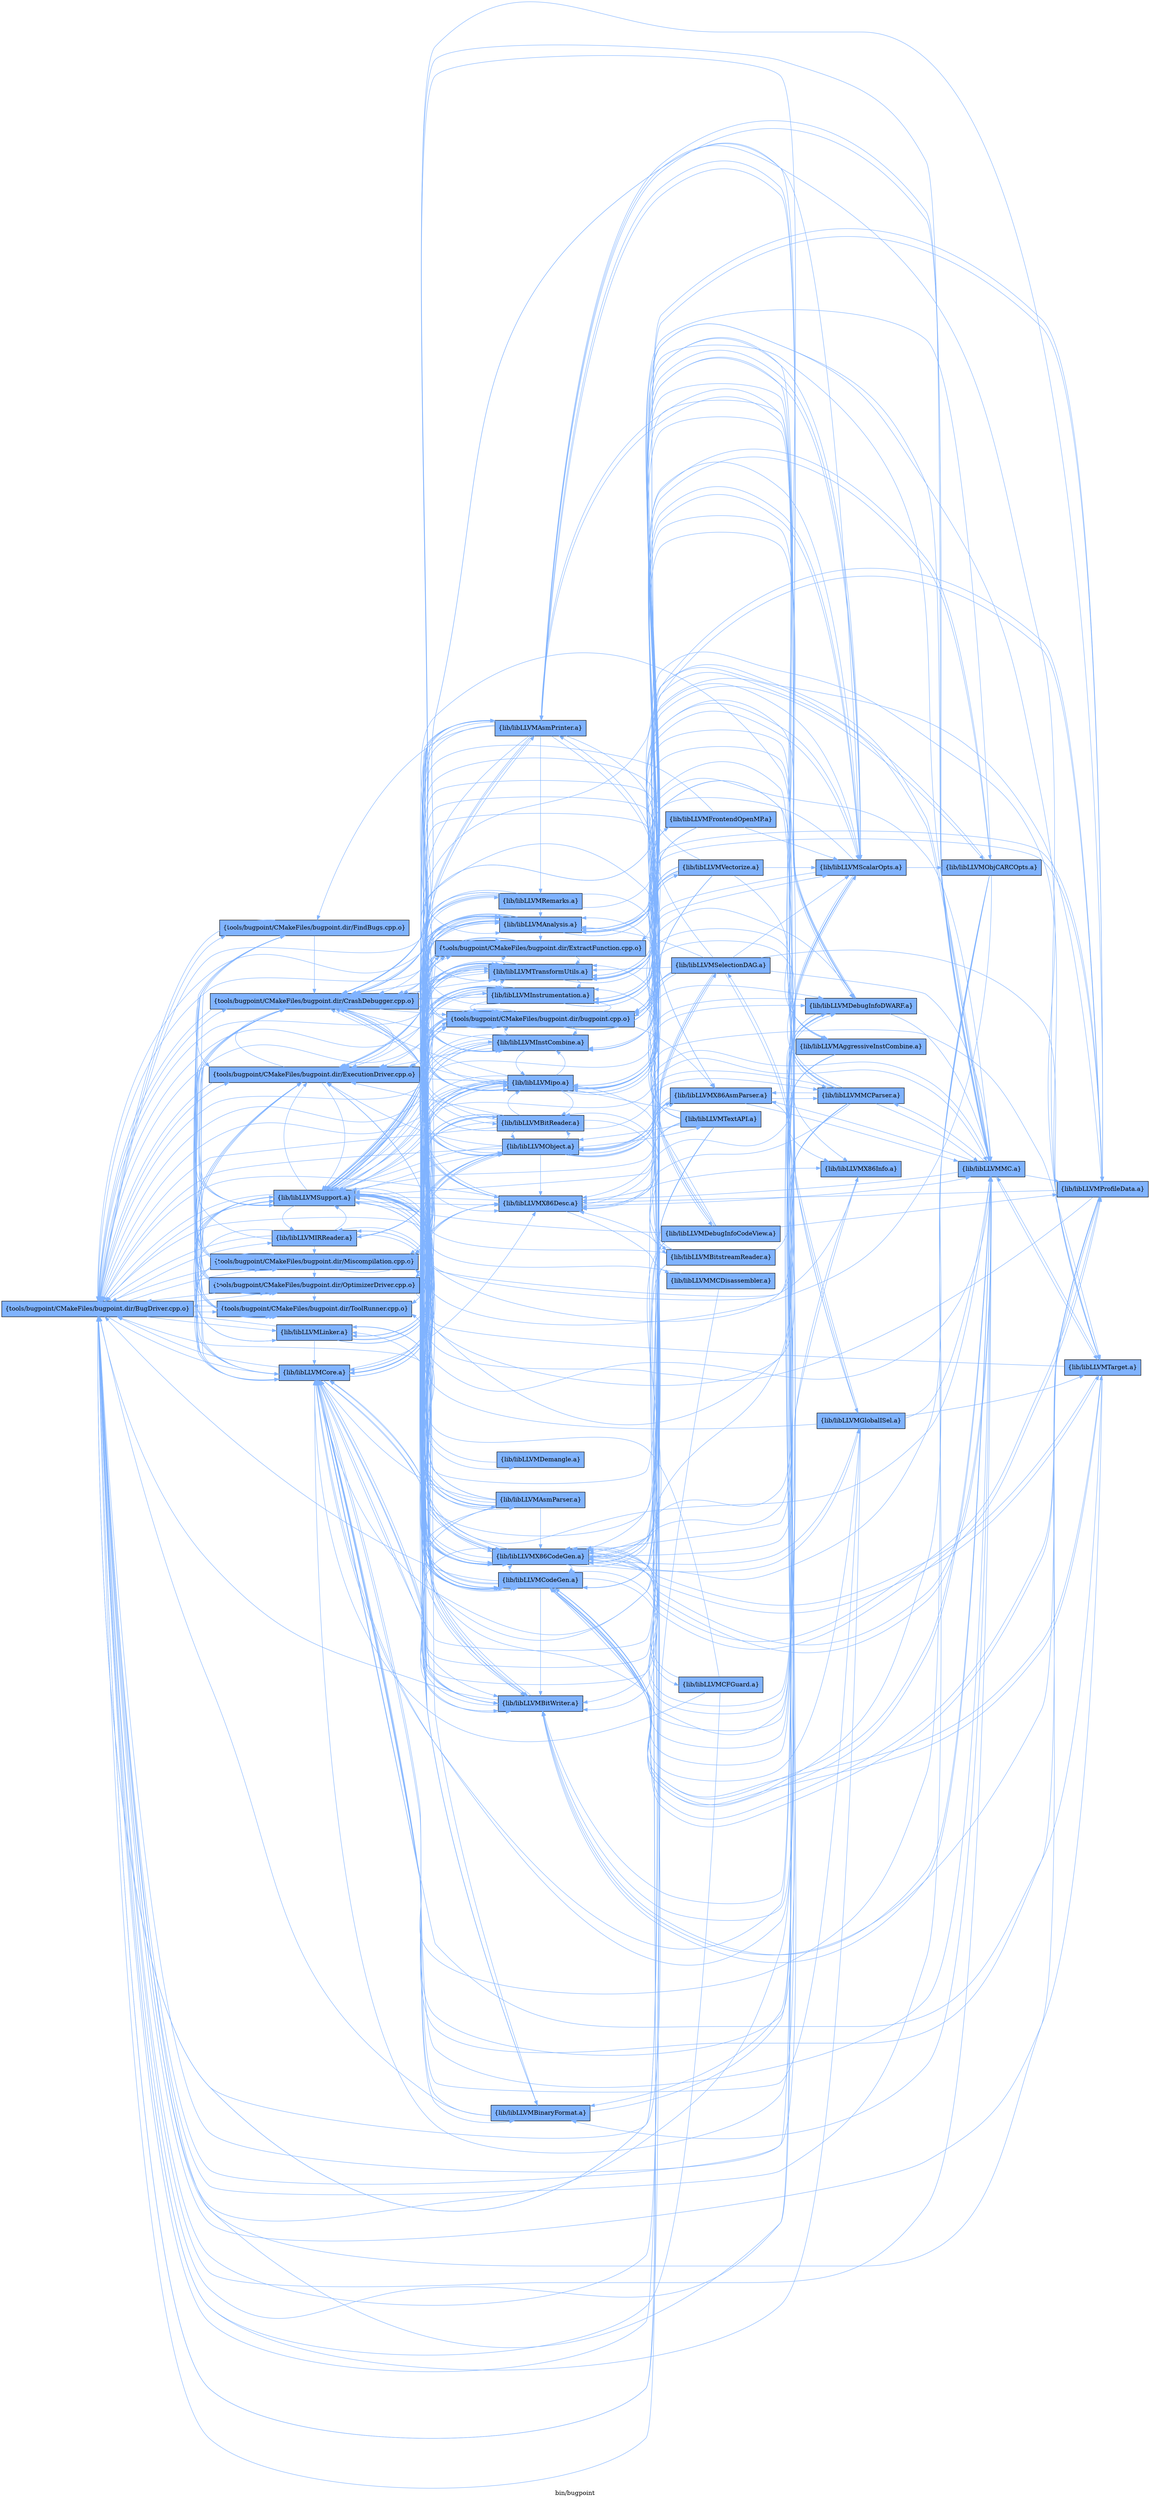 digraph "bin/bugpoint" {
	label="bin/bugpoint";
	rankdir=LR;
	{ rank=same; Node0x55a9dcc4d4e8;  }
	{ rank=same; Node0x55a9dcc4cdb8; Node0x55a9dcc41eb8; Node0x55a9dcc405b8; Node0x55a9dcc40ce8; Node0x55a9dcc3fe88; Node0x55a9dcc3f168; Node0x55a9dcc3a9d8; Node0x55a9dcc3a078; Node0x55a9dcc38b38; Node0x55a9dcc49488;  }
	{ rank=same; Node0x55a9dcc41238; Node0x55a9dcc43df8; Node0x55a9dcc3c0a8; Node0x55a9dcc49c08; Node0x55a9dcc3bb58; Node0x55a9dcc3cf58; Node0x55a9dcc3b338; Node0x55a9dcc52e98; Node0x55a9dcc3caa8; Node0x55a9dcc53398; Node0x55a9dcc3d0e8; Node0x55a9dcc36978; Node0x55a9dcc3a4d8; Node0x55a9dcc35438; Node0x55a9dcc395d8; Node0x55a9dcc390d8; Node0x55a9dcc4b5f8; Node0x55a9dcc51a48;  }

	Node0x55a9dcc4d4e8 [shape=record,shape=box,group=1,style=filled,fillcolor="0.600000 0.5 1",label="{tools/bugpoint/CMakeFiles/bugpoint.dir/BugDriver.cpp.o}"];
	Node0x55a9dcc4d4e8 -> Node0x55a9dcc4cdb8[color="0.600000 0.5 1"];
	Node0x55a9dcc4d4e8 -> Node0x55a9dcc41eb8[color="0.600000 0.5 1"];
	Node0x55a9dcc4d4e8 -> Node0x55a9dcc405b8[color="0.600000 0.5 1"];
	Node0x55a9dcc4d4e8 -> Node0x55a9dcc40ce8[color="0.600000 0.5 1"];
	Node0x55a9dcc4d4e8 -> Node0x55a9dcc3fe88[color="0.600000 0.5 1"];
	Node0x55a9dcc4d4e8 -> Node0x55a9dcc3f168[color="0.600000 0.5 1"];
	Node0x55a9dcc4d4e8 -> Node0x55a9dcc3a9d8[color="0.600000 0.5 1"];
	Node0x55a9dcc4d4e8 -> Node0x55a9dcc3a078[color="0.600000 0.5 1"];
	Node0x55a9dcc4d4e8 -> Node0x55a9dcc38b38[color="0.600000 0.5 1"];
	Node0x55a9dcc4d4e8 -> Node0x55a9dcc49488[color="0.600000 0.5 1"];
	Node0x55a9dcc4cdb8 [shape=record,shape=box,group=1,style=filled,fillcolor="0.600000 0.5 1",label="{tools/bugpoint/CMakeFiles/bugpoint.dir/CrashDebugger.cpp.o}"];
	Node0x55a9dcc4cdb8 -> Node0x55a9dcc4d4e8[color="0.600000 0.5 1"];
	Node0x55a9dcc4cdb8 -> Node0x55a9dcc41eb8[color="0.600000 0.5 1"];
	Node0x55a9dcc4cdb8 -> Node0x55a9dcc41238[color="0.600000 0.5 1"];
	Node0x55a9dcc4cdb8 -> Node0x55a9dcc3fe88[color="0.600000 0.5 1"];
	Node0x55a9dcc4cdb8 -> Node0x55a9dcc43df8[color="0.600000 0.5 1"];
	Node0x55a9dcc4cdb8 -> Node0x55a9dcc3c0a8[color="0.600000 0.5 1"];
	Node0x55a9dcc4cdb8 -> Node0x55a9dcc3a9d8[color="0.600000 0.5 1"];
	Node0x55a9dcc4cdb8 -> Node0x55a9dcc49488[color="0.600000 0.5 1"];
	Node0x55a9dcc4cdb8 -> Node0x55a9dcc49c08[color="0.600000 0.5 1"];
	Node0x55a9dcc41eb8 [shape=record,shape=box,group=1,style=filled,fillcolor="0.600000 0.5 1",label="{tools/bugpoint/CMakeFiles/bugpoint.dir/ExecutionDriver.cpp.o}"];
	Node0x55a9dcc41eb8 -> Node0x55a9dcc4d4e8[color="0.600000 0.5 1"];
	Node0x55a9dcc41eb8 -> Node0x55a9dcc4cdb8[color="0.600000 0.5 1"];
	Node0x55a9dcc41eb8 -> Node0x55a9dcc3fe88[color="0.600000 0.5 1"];
	Node0x55a9dcc41eb8 -> Node0x55a9dcc3f168[color="0.600000 0.5 1"];
	Node0x55a9dcc41eb8 -> Node0x55a9dcc49488[color="0.600000 0.5 1"];
	Node0x55a9dcc405b8 [shape=record,shape=box,group=1,style=filled,fillcolor="0.600000 0.5 1",label="{tools/bugpoint/CMakeFiles/bugpoint.dir/FindBugs.cpp.o}"];
	Node0x55a9dcc405b8 -> Node0x55a9dcc4d4e8[color="0.600000 0.5 1"];
	Node0x55a9dcc405b8 -> Node0x55a9dcc4cdb8[color="0.600000 0.5 1"];
	Node0x55a9dcc405b8 -> Node0x55a9dcc41eb8[color="0.600000 0.5 1"];
	Node0x55a9dcc405b8 -> Node0x55a9dcc40ce8[color="0.600000 0.5 1"];
	Node0x55a9dcc405b8 -> Node0x55a9dcc3fe88[color="0.600000 0.5 1"];
	Node0x55a9dcc405b8 -> Node0x55a9dcc49488[color="0.600000 0.5 1"];
	Node0x55a9dcc40ce8 [shape=record,shape=box,group=1,style=filled,fillcolor="0.600000 0.5 1",label="{tools/bugpoint/CMakeFiles/bugpoint.dir/Miscompilation.cpp.o}"];
	Node0x55a9dcc40ce8 -> Node0x55a9dcc4d4e8[color="0.600000 0.5 1"];
	Node0x55a9dcc40ce8 -> Node0x55a9dcc4cdb8[color="0.600000 0.5 1"];
	Node0x55a9dcc40ce8 -> Node0x55a9dcc41eb8[color="0.600000 0.5 1"];
	Node0x55a9dcc40ce8 -> Node0x55a9dcc41238[color="0.600000 0.5 1"];
	Node0x55a9dcc40ce8 -> Node0x55a9dcc405b8[color="0.600000 0.5 1"];
	Node0x55a9dcc40ce8 -> Node0x55a9dcc3fe88[color="0.600000 0.5 1"];
	Node0x55a9dcc40ce8 -> Node0x55a9dcc3f168[color="0.600000 0.5 1"];
	Node0x55a9dcc40ce8 -> Node0x55a9dcc43df8[color="0.600000 0.5 1"];
	Node0x55a9dcc40ce8 -> Node0x55a9dcc3a9d8[color="0.600000 0.5 1"];
	Node0x55a9dcc40ce8 -> Node0x55a9dcc38b38[color="0.600000 0.5 1"];
	Node0x55a9dcc40ce8 -> Node0x55a9dcc49488[color="0.600000 0.5 1"];
	Node0x55a9dcc40ce8 -> Node0x55a9dcc49c08[color="0.600000 0.5 1"];
	Node0x55a9dcc3fe88 [shape=record,shape=box,group=1,style=filled,fillcolor="0.600000 0.5 1",label="{tools/bugpoint/CMakeFiles/bugpoint.dir/OptimizerDriver.cpp.o}"];
	Node0x55a9dcc3fe88 -> Node0x55a9dcc4d4e8[color="0.600000 0.5 1"];
	Node0x55a9dcc3fe88 -> Node0x55a9dcc4cdb8[color="0.600000 0.5 1"];
	Node0x55a9dcc3fe88 -> Node0x55a9dcc41eb8[color="0.600000 0.5 1"];
	Node0x55a9dcc3fe88 -> Node0x55a9dcc3f168[color="0.600000 0.5 1"];
	Node0x55a9dcc3fe88 -> Node0x55a9dcc3bb58[color="0.600000 0.5 1"];
	Node0x55a9dcc3fe88 -> Node0x55a9dcc49488[color="0.600000 0.5 1"];
	Node0x55a9dcc3f168 [shape=record,shape=box,group=1,style=filled,fillcolor="0.600000 0.5 1",label="{tools/bugpoint/CMakeFiles/bugpoint.dir/ToolRunner.cpp.o}"];
	Node0x55a9dcc3f168 -> Node0x55a9dcc4d4e8[color="0.600000 0.5 1"];
	Node0x55a9dcc3f168 -> Node0x55a9dcc4cdb8[color="0.600000 0.5 1"];
	Node0x55a9dcc3f168 -> Node0x55a9dcc41eb8[color="0.600000 0.5 1"];
	Node0x55a9dcc3f168 -> Node0x55a9dcc405b8[color="0.600000 0.5 1"];
	Node0x55a9dcc3f168 -> Node0x55a9dcc49488[color="0.600000 0.5 1"];
	Node0x55a9dcc3a9d8 [shape=record,shape=box,group=1,style=filled,fillcolor="0.600000 0.5 1",label="{lib/libLLVMCore.a}"];
	Node0x55a9dcc3a9d8 -> Node0x55a9dcc4d4e8[color="0.600000 0.5 1"];
	Node0x55a9dcc3a9d8 -> Node0x55a9dcc49488[color="0.600000 0.5 1"];
	Node0x55a9dcc3a9d8 -> Node0x55a9dcc4cdb8[color="0.600000 0.5 1"];
	Node0x55a9dcc3a9d8 -> Node0x55a9dcc3cf58[color="0.600000 0.5 1"];
	Node0x55a9dcc3a9d8 -> Node0x55a9dcc3c0a8[color="0.600000 0.5 1"];
	Node0x55a9dcc3a9d8 -> Node0x55a9dcc3bb58[color="0.600000 0.5 1"];
	Node0x55a9dcc3a9d8 -> Node0x55a9dcc3b338[color="0.600000 0.5 1"];
	Node0x55a9dcc3a9d8 -> Node0x55a9dcc52e98[color="0.600000 0.5 1"];
	Node0x55a9dcc3a9d8 -> Node0x55a9dcc3caa8[color="0.600000 0.5 1"];
	Node0x55a9dcc3a9d8 -> Node0x55a9dcc41238[color="0.600000 0.5 1"];
	Node0x55a9dcc3a9d8 -> Node0x55a9dcc405b8[color="0.600000 0.5 1"];
	Node0x55a9dcc3a9d8 -> Node0x55a9dcc53398[color="0.600000 0.5 1"];
	Node0x55a9dcc3a9d8 -> Node0x55a9dcc41eb8[color="0.600000 0.5 1"];
	Node0x55a9dcc3a9d8 -> Node0x55a9dcc43df8[color="0.600000 0.5 1"];
	Node0x55a9dcc3a078 [shape=record,shape=box,group=1,style=filled,fillcolor="0.600000 0.5 1",label="{lib/libLLVMIRReader.a}"];
	Node0x55a9dcc3a078 -> Node0x55a9dcc4d4e8[color="0.600000 0.5 1"];
	Node0x55a9dcc3a078 -> Node0x55a9dcc4cdb8[color="0.600000 0.5 1"];
	Node0x55a9dcc3a078 -> Node0x55a9dcc40ce8[color="0.600000 0.5 1"];
	Node0x55a9dcc3a078 -> Node0x55a9dcc3b338[color="0.600000 0.5 1"];
	Node0x55a9dcc3a078 -> Node0x55a9dcc3a9d8[color="0.600000 0.5 1"];
	Node0x55a9dcc3a078 -> Node0x55a9dcc49488[color="0.600000 0.5 1"];
	Node0x55a9dcc3a078 -> Node0x55a9dcc3d0e8[color="0.600000 0.5 1"];
	Node0x55a9dcc3a078 -> Node0x55a9dcc36978[color="0.600000 0.5 1"];
	Node0x55a9dcc38b38 [shape=record,shape=box,group=1,style=filled,fillcolor="0.600000 0.5 1",label="{lib/libLLVMLinker.a}"];
	Node0x55a9dcc38b38 -> Node0x55a9dcc4d4e8[color="0.600000 0.5 1"];
	Node0x55a9dcc38b38 -> Node0x55a9dcc4cdb8[color="0.600000 0.5 1"];
	Node0x55a9dcc38b38 -> Node0x55a9dcc3cf58[color="0.600000 0.5 1"];
	Node0x55a9dcc38b38 -> Node0x55a9dcc3c0a8[color="0.600000 0.5 1"];
	Node0x55a9dcc38b38 -> Node0x55a9dcc3a9d8[color="0.600000 0.5 1"];
	Node0x55a9dcc38b38 -> Node0x55a9dcc3a4d8[color="0.600000 0.5 1"];
	Node0x55a9dcc38b38 -> Node0x55a9dcc49488[color="0.600000 0.5 1"];
	Node0x55a9dcc38b38 -> Node0x55a9dcc49c08[color="0.600000 0.5 1"];
	Node0x55a9dcc38b38 -> Node0x55a9dcc35438[color="0.600000 0.5 1"];
	Node0x55a9dcc49488 [shape=record,shape=box,group=1,style=filled,fillcolor="0.600000 0.5 1",label="{lib/libLLVMSupport.a}"];
	Node0x55a9dcc49488 -> Node0x55a9dcc4d4e8[color="0.600000 0.5 1"];
	Node0x55a9dcc49488 -> Node0x55a9dcc4cdb8[color="0.600000 0.5 1"];
	Node0x55a9dcc49488 -> Node0x55a9dcc41eb8[color="0.600000 0.5 1"];
	Node0x55a9dcc49488 -> Node0x55a9dcc3cf58[color="0.600000 0.5 1"];
	Node0x55a9dcc49488 -> Node0x55a9dcc3c0a8[color="0.600000 0.5 1"];
	Node0x55a9dcc49488 -> Node0x55a9dcc3b338[color="0.600000 0.5 1"];
	Node0x55a9dcc49488 -> Node0x55a9dcc3a9d8[color="0.600000 0.5 1"];
	Node0x55a9dcc49488 -> Node0x55a9dcc43df8[color="0.600000 0.5 1"];
	Node0x55a9dcc49488 -> Node0x55a9dcc395d8[color="0.600000 0.5 1"];
	Node0x55a9dcc49488 -> Node0x55a9dcc3bb58[color="0.600000 0.5 1"];
	Node0x55a9dcc49488 -> Node0x55a9dcc3f168[color="0.600000 0.5 1"];
	Node0x55a9dcc49488 -> Node0x55a9dcc3caa8[color="0.600000 0.5 1"];
	Node0x55a9dcc49488 -> Node0x55a9dcc390d8[color="0.600000 0.5 1"];
	Node0x55a9dcc49488 -> Node0x55a9dcc3a078[color="0.600000 0.5 1"];
	Node0x55a9dcc49488 -> Node0x55a9dcc3a4d8[color="0.600000 0.5 1"];
	Node0x55a9dcc49488 -> Node0x55a9dcc41238[color="0.600000 0.5 1"];
	Node0x55a9dcc49488 -> Node0x55a9dcc4b5f8[color="0.600000 0.5 1"];
	Node0x55a9dcc49488 -> Node0x55a9dcc51a48[color="0.600000 0.5 1"];
	Node0x55a9dcc49488 -> Node0x55a9dcc35438[color="0.600000 0.5 1"];
	Node0x55a9dcc41238 [shape=record,shape=box,group=1,style=filled,fillcolor="0.600000 0.5 1",label="{tools/bugpoint/CMakeFiles/bugpoint.dir/ExtractFunction.cpp.o}"];
	Node0x55a9dcc41238 -> Node0x55a9dcc4d4e8[color="0.600000 0.5 1"];
	Node0x55a9dcc41238 -> Node0x55a9dcc4cdb8[color="0.600000 0.5 1"];
	Node0x55a9dcc41238 -> Node0x55a9dcc41eb8[color="0.600000 0.5 1"];
	Node0x55a9dcc41238 -> Node0x55a9dcc3fe88[color="0.600000 0.5 1"];
	Node0x55a9dcc41238 -> Node0x55a9dcc3a9d8[color="0.600000 0.5 1"];
	Node0x55a9dcc41238 -> Node0x55a9dcc49488[color="0.600000 0.5 1"];
	Node0x55a9dcc41238 -> Node0x55a9dcc49c08[color="0.600000 0.5 1"];
	Node0x55a9dcc43df8 [shape=record,shape=box,group=1,style=filled,fillcolor="0.600000 0.5 1",label="{tools/bugpoint/CMakeFiles/bugpoint.dir/bugpoint.cpp.o}"];
	Node0x55a9dcc43df8 -> Node0x55a9dcc4d4e8[color="0.600000 0.5 1"];
	Node0x55a9dcc43df8 -> Node0x55a9dcc4cdb8[color="0.600000 0.5 1"];
	Node0x55a9dcc43df8 -> Node0x55a9dcc41eb8[color="0.600000 0.5 1"];
	Node0x55a9dcc43df8 -> Node0x55a9dcc335e8[color="0.600000 0.5 1"];
	Node0x55a9dcc43df8 -> Node0x55a9dcc3cf58[color="0.600000 0.5 1"];
	Node0x55a9dcc43df8 -> Node0x55a9dcc3caa8[color="0.600000 0.5 1"];
	Node0x55a9dcc43df8 -> Node0x55a9dcc3c5f8[color="0.600000 0.5 1"];
	Node0x55a9dcc43df8 -> Node0x55a9dcc3c0a8[color="0.600000 0.5 1"];
	Node0x55a9dcc43df8 -> Node0x55a9dcc3b338[color="0.600000 0.5 1"];
	Node0x55a9dcc43df8 -> Node0x55a9dcc3a9d8[color="0.600000 0.5 1"];
	Node0x55a9dcc43df8 -> Node0x55a9dcc3a4d8[color="0.600000 0.5 1"];
	Node0x55a9dcc43df8 -> Node0x55a9dcc39b78[color="0.600000 0.5 1"];
	Node0x55a9dcc43df8 -> Node0x55a9dcc395d8[color="0.600000 0.5 1"];
	Node0x55a9dcc43df8 -> Node0x55a9dcc390d8[color="0.600000 0.5 1"];
	Node0x55a9dcc43df8 -> Node0x55a9dcc48a88[color="0.600000 0.5 1"];
	Node0x55a9dcc43df8 -> Node0x55a9dcc499d8[color="0.600000 0.5 1"];
	Node0x55a9dcc43df8 -> Node0x55a9dcc49488[color="0.600000 0.5 1"];
	Node0x55a9dcc43df8 -> Node0x55a9dcc4a338[color="0.600000 0.5 1"];
	Node0x55a9dcc43df8 -> Node0x55a9dcc49c08[color="0.600000 0.5 1"];
	Node0x55a9dcc43df8 -> Node0x55a9dcc4ab58[color="0.600000 0.5 1"];
	Node0x55a9dcc3c0a8 [shape=record,shape=box,group=1,style=filled,fillcolor="0.600000 0.5 1",label="{lib/libLLVMAnalysis.a}"];
	Node0x55a9dcc3c0a8 -> Node0x55a9dcc4d4e8[color="0.600000 0.5 1"];
	Node0x55a9dcc3c0a8 -> Node0x55a9dcc4cdb8[color="0.600000 0.5 1"];
	Node0x55a9dcc3c0a8 -> Node0x55a9dcc3cf58[color="0.600000 0.5 1"];
	Node0x55a9dcc3c0a8 -> Node0x55a9dcc3a9d8[color="0.600000 0.5 1"];
	Node0x55a9dcc3c0a8 -> Node0x55a9dcc49488[color="0.600000 0.5 1"];
	Node0x55a9dcc3c0a8 -> Node0x55a9dcc43df8[color="0.600000 0.5 1"];
	Node0x55a9dcc3c0a8 -> Node0x55a9dcc41eb8[color="0.600000 0.5 1"];
	Node0x55a9dcc3c0a8 -> Node0x55a9dcc40ce8[color="0.600000 0.5 1"];
	Node0x55a9dcc3c0a8 -> Node0x55a9dcc41238[color="0.600000 0.5 1"];
	Node0x55a9dcc3c0a8 -> Node0x55a9dcc52e98[color="0.600000 0.5 1"];
	Node0x55a9dcc3c0a8 -> Node0x55a9dcc35438[color="0.600000 0.5 1"];
	Node0x55a9dcc3c0a8 -> Node0x55a9dcc358e8[color="0.600000 0.5 1"];
	Node0x55a9dcc3c0a8 -> Node0x55a9dcc3b338[color="0.600000 0.5 1"];
	Node0x55a9dcc3c0a8 -> Node0x55a9dcc3f168[color="0.600000 0.5 1"];
	Node0x55a9dcc3c0a8 -> Node0x55a9dcc499d8[color="0.600000 0.5 1"];
	Node0x55a9dcc3c0a8 -> Node0x55a9dcc3a4d8[color="0.600000 0.5 1"];
	Node0x55a9dcc49c08 [shape=record,shape=box,group=1,style=filled,fillcolor="0.600000 0.5 1",label="{lib/libLLVMTransformUtils.a}"];
	Node0x55a9dcc49c08 -> Node0x55a9dcc4d4e8[color="0.600000 0.5 1"];
	Node0x55a9dcc49c08 -> Node0x55a9dcc49488[color="0.600000 0.5 1"];
	Node0x55a9dcc49c08 -> Node0x55a9dcc4cdb8[color="0.600000 0.5 1"];
	Node0x55a9dcc49c08 -> Node0x55a9dcc41eb8[color="0.600000 0.5 1"];
	Node0x55a9dcc49c08 -> Node0x55a9dcc3cf58[color="0.600000 0.5 1"];
	Node0x55a9dcc49c08 -> Node0x55a9dcc3c0a8[color="0.600000 0.5 1"];
	Node0x55a9dcc49c08 -> Node0x55a9dcc3b338[color="0.600000 0.5 1"];
	Node0x55a9dcc49c08 -> Node0x55a9dcc3a9d8[color="0.600000 0.5 1"];
	Node0x55a9dcc49c08 -> Node0x55a9dcc3a4d8[color="0.600000 0.5 1"];
	Node0x55a9dcc49c08 -> Node0x55a9dcc499d8[color="0.600000 0.5 1"];
	Node0x55a9dcc49c08 -> Node0x55a9dcc40ce8[color="0.600000 0.5 1"];
	Node0x55a9dcc49c08 -> Node0x55a9dcc395d8[color="0.600000 0.5 1"];
	Node0x55a9dcc49c08 -> Node0x55a9dcc3bb58[color="0.600000 0.5 1"];
	Node0x55a9dcc49c08 -> Node0x55a9dcc43df8[color="0.600000 0.5 1"];
	Node0x55a9dcc49c08 -> Node0x55a9dcc48a88[color="0.600000 0.5 1"];
	Node0x55a9dcc49c08 -> Node0x55a9dcc3f168[color="0.600000 0.5 1"];
	Node0x55a9dcc49c08 -> Node0x55a9dcc41238[color="0.600000 0.5 1"];
	Node0x55a9dcc49c08 -> Node0x55a9dcc390d8[color="0.600000 0.5 1"];
	Node0x55a9dcc49c08 -> Node0x55a9dcc38b38[color="0.600000 0.5 1"];
	Node0x55a9dcc3bb58 [shape=record,shape=box,group=1,style=filled,fillcolor="0.600000 0.5 1",label="{lib/libLLVMBitWriter.a}"];
	Node0x55a9dcc3bb58 -> Node0x55a9dcc4d4e8[color="0.600000 0.5 1"];
	Node0x55a9dcc3bb58 -> Node0x55a9dcc4cdb8[color="0.600000 0.5 1"];
	Node0x55a9dcc3bb58 -> Node0x55a9dcc43df8[color="0.600000 0.5 1"];
	Node0x55a9dcc3bb58 -> Node0x55a9dcc3cf58[color="0.600000 0.5 1"];
	Node0x55a9dcc3bb58 -> Node0x55a9dcc3c0a8[color="0.600000 0.5 1"];
	Node0x55a9dcc3bb58 -> Node0x55a9dcc3a9d8[color="0.600000 0.5 1"];
	Node0x55a9dcc3bb58 -> Node0x55a9dcc49488[color="0.600000 0.5 1"];
	Node0x55a9dcc3bb58 -> Node0x55a9dcc35438[color="0.600000 0.5 1"];
	Node0x55a9dcc3bb58 -> Node0x55a9dcc349e8[color="0.600000 0.5 1"];
	Node0x55a9dcc335e8 [shape=record,shape=box,group=1,style=filled,fillcolor="0.600000 0.5 1",label="{lib/libLLVMX86AsmParser.a}"];
	Node0x55a9dcc335e8 -> Node0x55a9dcc4d4e8[color="0.600000 0.5 1"];
	Node0x55a9dcc335e8 -> Node0x55a9dcc4cdb8[color="0.600000 0.5 1"];
	Node0x55a9dcc335e8 -> Node0x55a9dcc3caa8[color="0.600000 0.5 1"];
	Node0x55a9dcc335e8 -> Node0x55a9dcc3c5f8[color="0.600000 0.5 1"];
	Node0x55a9dcc335e8 -> Node0x55a9dcc49488[color="0.600000 0.5 1"];
	Node0x55a9dcc335e8 -> Node0x55a9dcc34ee8[color="0.600000 0.5 1"];
	Node0x55a9dcc335e8 -> Node0x55a9dcc349e8[color="0.600000 0.5 1"];
	Node0x55a9dcc3cf58 [shape=record,shape=box,group=1,style=filled,fillcolor="0.600000 0.5 1",label="{lib/libLLVMX86CodeGen.a}"];
	Node0x55a9dcc3cf58 -> Node0x55a9dcc4d4e8[color="0.600000 0.5 1"];
	Node0x55a9dcc3cf58 -> Node0x55a9dcc3caa8[color="0.600000 0.5 1"];
	Node0x55a9dcc3cf58 -> Node0x55a9dcc3c5f8[color="0.600000 0.5 1"];
	Node0x55a9dcc3cf58 -> Node0x55a9dcc3b338[color="0.600000 0.5 1"];
	Node0x55a9dcc3cf58 -> Node0x55a9dcc3a9d8[color="0.600000 0.5 1"];
	Node0x55a9dcc3cf58 -> Node0x55a9dcc49488[color="0.600000 0.5 1"];
	Node0x55a9dcc3cf58 -> Node0x55a9dcc4b5f8[color="0.600000 0.5 1"];
	Node0x55a9dcc3cf58 -> Node0x55a9dcc349e8[color="0.600000 0.5 1"];
	Node0x55a9dcc3cf58 -> Node0x55a9dcc4cdb8[color="0.600000 0.5 1"];
	Node0x55a9dcc3cf58 -> Node0x55a9dcc43df8[color="0.600000 0.5 1"];
	Node0x55a9dcc3cf58 -> Node0x55a9dcc3c0a8[color="0.600000 0.5 1"];
	Node0x55a9dcc3cf58 -> Node0x55a9dcc43038[color="0.600000 0.5 1"];
	Node0x55a9dcc3cf58 -> Node0x55a9dcc4a338[color="0.600000 0.5 1"];
	Node0x55a9dcc3cf58 -> Node0x55a9dcc4ba08[color="0.600000 0.5 1"];
	Node0x55a9dcc3cf58 -> Node0x55a9dcc42b88[color="0.600000 0.5 1"];
	Node0x55a9dcc3cf58 -> Node0x55a9dcc358e8[color="0.600000 0.5 1"];
	Node0x55a9dcc3cf58 -> Node0x55a9dcc49c08[color="0.600000 0.5 1"];
	Node0x55a9dcc3caa8 [shape=record,shape=box,group=1,style=filled,fillcolor="0.600000 0.5 1",label="{lib/libLLVMX86Desc.a}"];
	Node0x55a9dcc3caa8 -> Node0x55a9dcc4d4e8[color="0.600000 0.5 1"];
	Node0x55a9dcc3caa8 -> Node0x55a9dcc4cdb8[color="0.600000 0.5 1"];
	Node0x55a9dcc3caa8 -> Node0x55a9dcc49488[color="0.600000 0.5 1"];
	Node0x55a9dcc3caa8 -> Node0x55a9dcc349e8[color="0.600000 0.5 1"];
	Node0x55a9dcc3caa8 -> Node0x55a9dcc3cf58[color="0.600000 0.5 1"];
	Node0x55a9dcc3caa8 -> Node0x55a9dcc3c5f8[color="0.600000 0.5 1"];
	Node0x55a9dcc3caa8 -> Node0x55a9dcc4a608[color="0.600000 0.5 1"];
	Node0x55a9dcc3caa8 -> Node0x55a9dcc43df8[color="0.600000 0.5 1"];
	Node0x55a9dcc3caa8 -> Node0x55a9dcc335e8[color="0.600000 0.5 1"];
	Node0x55a9dcc3caa8 -> Node0x55a9dcc52e98[color="0.600000 0.5 1"];
	Node0x55a9dcc3c5f8 [shape=record,shape=box,group=1,style=filled,fillcolor="0.600000 0.5 1",label="{lib/libLLVMX86Info.a}"];
	Node0x55a9dcc3c5f8 -> Node0x55a9dcc4d4e8[color="0.600000 0.5 1"];
	Node0x55a9dcc3c5f8 -> Node0x55a9dcc49488[color="0.600000 0.5 1"];
	Node0x55a9dcc3b338 [shape=record,shape=box,group=1,style=filled,fillcolor="0.600000 0.5 1",label="{lib/libLLVMCodeGen.a}"];
	Node0x55a9dcc3b338 -> Node0x55a9dcc4d4e8[color="0.600000 0.5 1"];
	Node0x55a9dcc3b338 -> Node0x55a9dcc4cdb8[color="0.600000 0.5 1"];
	Node0x55a9dcc3b338 -> Node0x55a9dcc3cf58[color="0.600000 0.5 1"];
	Node0x55a9dcc3b338 -> Node0x55a9dcc3c0a8[color="0.600000 0.5 1"];
	Node0x55a9dcc3b338 -> Node0x55a9dcc3a9d8[color="0.600000 0.5 1"];
	Node0x55a9dcc3b338 -> Node0x55a9dcc49488[color="0.600000 0.5 1"];
	Node0x55a9dcc3b338 -> Node0x55a9dcc43df8[color="0.600000 0.5 1"];
	Node0x55a9dcc3b338 -> Node0x55a9dcc349e8[color="0.600000 0.5 1"];
	Node0x55a9dcc3b338 -> Node0x55a9dcc49c08[color="0.600000 0.5 1"];
	Node0x55a9dcc3b338 -> Node0x55a9dcc3caa8[color="0.600000 0.5 1"];
	Node0x55a9dcc3b338 -> Node0x55a9dcc41eb8[color="0.600000 0.5 1"];
	Node0x55a9dcc3b338 -> Node0x55a9dcc4a338[color="0.600000 0.5 1"];
	Node0x55a9dcc3b338 -> Node0x55a9dcc41238[color="0.600000 0.5 1"];
	Node0x55a9dcc3b338 -> Node0x55a9dcc3bb58[color="0.600000 0.5 1"];
	Node0x55a9dcc3b338 -> Node0x55a9dcc3f168[color="0.600000 0.5 1"];
	Node0x55a9dcc3b338 -> Node0x55a9dcc358e8[color="0.600000 0.5 1"];
	Node0x55a9dcc3b338 -> Node0x55a9dcc499d8[color="0.600000 0.5 1"];
	Node0x55a9dcc3b338 -> Node0x55a9dcc40ce8[color="0.600000 0.5 1"];
	Node0x55a9dcc3b338 -> Node0x55a9dcc4b5f8[color="0.600000 0.5 1"];
	Node0x55a9dcc3a4d8 [shape=record,shape=box,group=1,style=filled,fillcolor="0.600000 0.5 1",label="{lib/libLLVMipo.a}"];
	Node0x55a9dcc3a4d8 -> Node0x55a9dcc4d4e8[color="0.600000 0.5 1"];
	Node0x55a9dcc3a4d8 -> Node0x55a9dcc3cf58[color="0.600000 0.5 1"];
	Node0x55a9dcc3a4d8 -> Node0x55a9dcc3c0a8[color="0.600000 0.5 1"];
	Node0x55a9dcc3a4d8 -> Node0x55a9dcc3b338[color="0.600000 0.5 1"];
	Node0x55a9dcc3a4d8 -> Node0x55a9dcc3a9d8[color="0.600000 0.5 1"];
	Node0x55a9dcc3a4d8 -> Node0x55a9dcc49488[color="0.600000 0.5 1"];
	Node0x55a9dcc3a4d8 -> Node0x55a9dcc49c08[color="0.600000 0.5 1"];
	Node0x55a9dcc3a4d8 -> Node0x55a9dcc40ce8[color="0.600000 0.5 1"];
	Node0x55a9dcc3a4d8 -> Node0x55a9dcc3bb58[color="0.600000 0.5 1"];
	Node0x55a9dcc3a4d8 -> Node0x55a9dcc4cdb8[color="0.600000 0.5 1"];
	Node0x55a9dcc3a4d8 -> Node0x55a9dcc41eb8[color="0.600000 0.5 1"];
	Node0x55a9dcc3a4d8 -> Node0x55a9dcc43df8[color="0.600000 0.5 1"];
	Node0x55a9dcc3a4d8 -> Node0x55a9dcc3a078[color="0.600000 0.5 1"];
	Node0x55a9dcc3a4d8 -> Node0x55a9dcc38b38[color="0.600000 0.5 1"];
	Node0x55a9dcc3a4d8 -> Node0x55a9dcc36978[color="0.600000 0.5 1"];
	Node0x55a9dcc3a4d8 -> Node0x55a9dcc34498[color="0.600000 0.5 1"];
	Node0x55a9dcc3a4d8 -> Node0x55a9dcc39b78[color="0.600000 0.5 1"];
	Node0x55a9dcc3a4d8 -> Node0x55a9dcc395d8[color="0.600000 0.5 1"];
	Node0x55a9dcc3a4d8 -> Node0x55a9dcc390d8[color="0.600000 0.5 1"];
	Node0x55a9dcc3a4d8 -> Node0x55a9dcc499d8[color="0.600000 0.5 1"];
	Node0x55a9dcc3a4d8 -> Node0x55a9dcc4ab58[color="0.600000 0.5 1"];
	Node0x55a9dcc3a4d8 -> Node0x55a9dcc358e8[color="0.600000 0.5 1"];
	Node0x55a9dcc3a4d8 -> Node0x55a9dcc41238[color="0.600000 0.5 1"];
	Node0x55a9dcc3a4d8 -> Node0x55a9dcc3f168[color="0.600000 0.5 1"];
	Node0x55a9dcc39b78 [shape=record,shape=box,group=1,style=filled,fillcolor="0.600000 0.5 1",label="{lib/libLLVMAggressiveInstCombine.a}"];
	Node0x55a9dcc39b78 -> Node0x55a9dcc4d4e8[color="0.600000 0.5 1"];
	Node0x55a9dcc39b78 -> Node0x55a9dcc3cf58[color="0.600000 0.5 1"];
	Node0x55a9dcc39b78 -> Node0x55a9dcc3c0a8[color="0.600000 0.5 1"];
	Node0x55a9dcc39b78 -> Node0x55a9dcc3b338[color="0.600000 0.5 1"];
	Node0x55a9dcc39b78 -> Node0x55a9dcc3a9d8[color="0.600000 0.5 1"];
	Node0x55a9dcc39b78 -> Node0x55a9dcc49488[color="0.600000 0.5 1"];
	Node0x55a9dcc39b78 -> Node0x55a9dcc49c08[color="0.600000 0.5 1"];
	Node0x55a9dcc395d8 [shape=record,shape=box,group=1,style=filled,fillcolor="0.600000 0.5 1",label="{lib/libLLVMInstCombine.a}"];
	Node0x55a9dcc395d8 -> Node0x55a9dcc4d4e8[color="0.600000 0.5 1"];
	Node0x55a9dcc395d8 -> Node0x55a9dcc4cdb8[color="0.600000 0.5 1"];
	Node0x55a9dcc395d8 -> Node0x55a9dcc41eb8[color="0.600000 0.5 1"];
	Node0x55a9dcc395d8 -> Node0x55a9dcc43df8[color="0.600000 0.5 1"];
	Node0x55a9dcc395d8 -> Node0x55a9dcc3cf58[color="0.600000 0.5 1"];
	Node0x55a9dcc395d8 -> Node0x55a9dcc3c0a8[color="0.600000 0.5 1"];
	Node0x55a9dcc395d8 -> Node0x55a9dcc3b338[color="0.600000 0.5 1"];
	Node0x55a9dcc395d8 -> Node0x55a9dcc3a9d8[color="0.600000 0.5 1"];
	Node0x55a9dcc395d8 -> Node0x55a9dcc3a4d8[color="0.600000 0.5 1"];
	Node0x55a9dcc395d8 -> Node0x55a9dcc49488[color="0.600000 0.5 1"];
	Node0x55a9dcc395d8 -> Node0x55a9dcc49c08[color="0.600000 0.5 1"];
	Node0x55a9dcc395d8 -> Node0x55a9dcc40ce8[color="0.600000 0.5 1"];
	Node0x55a9dcc395d8 -> Node0x55a9dcc3bb58[color="0.600000 0.5 1"];
	Node0x55a9dcc390d8 [shape=record,shape=box,group=1,style=filled,fillcolor="0.600000 0.5 1",label="{lib/libLLVMInstrumentation.a}"];
	Node0x55a9dcc390d8 -> Node0x55a9dcc4d4e8[color="0.600000 0.5 1"];
	Node0x55a9dcc390d8 -> Node0x55a9dcc4cdb8[color="0.600000 0.5 1"];
	Node0x55a9dcc390d8 -> Node0x55a9dcc3cf58[color="0.600000 0.5 1"];
	Node0x55a9dcc390d8 -> Node0x55a9dcc3c0a8[color="0.600000 0.5 1"];
	Node0x55a9dcc390d8 -> Node0x55a9dcc3a9d8[color="0.600000 0.5 1"];
	Node0x55a9dcc390d8 -> Node0x55a9dcc49488[color="0.600000 0.5 1"];
	Node0x55a9dcc390d8 -> Node0x55a9dcc3a4d8[color="0.600000 0.5 1"];
	Node0x55a9dcc390d8 -> Node0x55a9dcc358e8[color="0.600000 0.5 1"];
	Node0x55a9dcc390d8 -> Node0x55a9dcc41eb8[color="0.600000 0.5 1"];
	Node0x55a9dcc390d8 -> Node0x55a9dcc40ce8[color="0.600000 0.5 1"];
	Node0x55a9dcc390d8 -> Node0x55a9dcc43df8[color="0.600000 0.5 1"];
	Node0x55a9dcc390d8 -> Node0x55a9dcc3b338[color="0.600000 0.5 1"];
	Node0x55a9dcc390d8 -> Node0x55a9dcc395d8[color="0.600000 0.5 1"];
	Node0x55a9dcc390d8 -> Node0x55a9dcc49c08[color="0.600000 0.5 1"];
	Node0x55a9dcc390d8 -> Node0x55a9dcc349e8[color="0.600000 0.5 1"];
	Node0x55a9dcc48a88 [shape=record,shape=box,group=1,style=filled,fillcolor="0.600000 0.5 1",label="{lib/libLLVMObjCARCOpts.a}"];
	Node0x55a9dcc48a88 -> Node0x55a9dcc4d4e8[color="0.600000 0.5 1"];
	Node0x55a9dcc48a88 -> Node0x55a9dcc3cf58[color="0.600000 0.5 1"];
	Node0x55a9dcc48a88 -> Node0x55a9dcc3c0a8[color="0.600000 0.5 1"];
	Node0x55a9dcc48a88 -> Node0x55a9dcc3a9d8[color="0.600000 0.5 1"];
	Node0x55a9dcc48a88 -> Node0x55a9dcc49488[color="0.600000 0.5 1"];
	Node0x55a9dcc48a88 -> Node0x55a9dcc49c08[color="0.600000 0.5 1"];
	Node0x55a9dcc48a88 -> Node0x55a9dcc43df8[color="0.600000 0.5 1"];
	Node0x55a9dcc48a88 -> Node0x55a9dcc3b338[color="0.600000 0.5 1"];
	Node0x55a9dcc499d8 [shape=record,shape=box,group=1,style=filled,fillcolor="0.600000 0.5 1",label="{lib/libLLVMScalarOpts.a}"];
	Node0x55a9dcc499d8 -> Node0x55a9dcc4d4e8[color="0.600000 0.5 1"];
	Node0x55a9dcc499d8 -> Node0x55a9dcc4cdb8[color="0.600000 0.5 1"];
	Node0x55a9dcc499d8 -> Node0x55a9dcc3cf58[color="0.600000 0.5 1"];
	Node0x55a9dcc499d8 -> Node0x55a9dcc3c0a8[color="0.600000 0.5 1"];
	Node0x55a9dcc499d8 -> Node0x55a9dcc3a9d8[color="0.600000 0.5 1"];
	Node0x55a9dcc499d8 -> Node0x55a9dcc3a4d8[color="0.600000 0.5 1"];
	Node0x55a9dcc499d8 -> Node0x55a9dcc49488[color="0.600000 0.5 1"];
	Node0x55a9dcc499d8 -> Node0x55a9dcc49c08[color="0.600000 0.5 1"];
	Node0x55a9dcc499d8 -> Node0x55a9dcc43df8[color="0.600000 0.5 1"];
	Node0x55a9dcc499d8 -> Node0x55a9dcc3b338[color="0.600000 0.5 1"];
	Node0x55a9dcc499d8 -> Node0x55a9dcc395d8[color="0.600000 0.5 1"];
	Node0x55a9dcc499d8 -> Node0x55a9dcc390d8[color="0.600000 0.5 1"];
	Node0x55a9dcc499d8 -> Node0x55a9dcc41eb8[color="0.600000 0.5 1"];
	Node0x55a9dcc499d8 -> Node0x55a9dcc3bb58[color="0.600000 0.5 1"];
	Node0x55a9dcc499d8 -> Node0x55a9dcc48a88[color="0.600000 0.5 1"];
	Node0x55a9dcc499d8 -> Node0x55a9dcc41238[color="0.600000 0.5 1"];
	Node0x55a9dcc499d8 -> Node0x55a9dcc40ce8[color="0.600000 0.5 1"];
	Node0x55a9dcc4a338 [shape=record,shape=box,group=1,style=filled,fillcolor="0.600000 0.5 1",label="{lib/libLLVMTarget.a}"];
	Node0x55a9dcc4a338 -> Node0x55a9dcc4d4e8[color="0.600000 0.5 1"];
	Node0x55a9dcc4a338 -> Node0x55a9dcc3cf58[color="0.600000 0.5 1"];
	Node0x55a9dcc4a338 -> Node0x55a9dcc3c0a8[color="0.600000 0.5 1"];
	Node0x55a9dcc4a338 -> Node0x55a9dcc3a9d8[color="0.600000 0.5 1"];
	Node0x55a9dcc4a338 -> Node0x55a9dcc49488[color="0.600000 0.5 1"];
	Node0x55a9dcc4a338 -> Node0x55a9dcc3b338[color="0.600000 0.5 1"];
	Node0x55a9dcc4a338 -> Node0x55a9dcc349e8[color="0.600000 0.5 1"];
	Node0x55a9dcc4ab58 [shape=record,shape=box,group=1,style=filled,fillcolor="0.600000 0.5 1",label="{lib/libLLVMVectorize.a}"];
	Node0x55a9dcc4ab58 -> Node0x55a9dcc4d4e8[color="0.600000 0.5 1"];
	Node0x55a9dcc4ab58 -> Node0x55a9dcc3cf58[color="0.600000 0.5 1"];
	Node0x55a9dcc4ab58 -> Node0x55a9dcc3c0a8[color="0.600000 0.5 1"];
	Node0x55a9dcc4ab58 -> Node0x55a9dcc3b338[color="0.600000 0.5 1"];
	Node0x55a9dcc4ab58 -> Node0x55a9dcc3a9d8[color="0.600000 0.5 1"];
	Node0x55a9dcc4ab58 -> Node0x55a9dcc395d8[color="0.600000 0.5 1"];
	Node0x55a9dcc4ab58 -> Node0x55a9dcc499d8[color="0.600000 0.5 1"];
	Node0x55a9dcc4ab58 -> Node0x55a9dcc49488[color="0.600000 0.5 1"];
	Node0x55a9dcc4ab58 -> Node0x55a9dcc49c08[color="0.600000 0.5 1"];
	Node0x55a9dcc4ab58 -> Node0x55a9dcc4cdb8[color="0.600000 0.5 1"];
	Node0x55a9dcc4ab58 -> Node0x55a9dcc40ce8[color="0.600000 0.5 1"];
	Node0x55a9dcc4ab58 -> Node0x55a9dcc43df8[color="0.600000 0.5 1"];
	Node0x55a9dcc4ab58 -> Node0x55a9dcc3a4d8[color="0.600000 0.5 1"];
	Node0x55a9dcc4ab58 -> Node0x55a9dcc39b78[color="0.600000 0.5 1"];
	Node0x55a9dcc4ab58 -> Node0x55a9dcc390d8[color="0.600000 0.5 1"];
	Node0x55a9dcc34ee8 [shape=record,shape=box,group=1,style=filled,fillcolor="0.600000 0.5 1",label="{lib/libLLVMMCParser.a}"];
	Node0x55a9dcc34ee8 -> Node0x55a9dcc4d4e8[color="0.600000 0.5 1"];
	Node0x55a9dcc34ee8 -> Node0x55a9dcc4cdb8[color="0.600000 0.5 1"];
	Node0x55a9dcc34ee8 -> Node0x55a9dcc335e8[color="0.600000 0.5 1"];
	Node0x55a9dcc34ee8 -> Node0x55a9dcc3cf58[color="0.600000 0.5 1"];
	Node0x55a9dcc34ee8 -> Node0x55a9dcc3caa8[color="0.600000 0.5 1"];
	Node0x55a9dcc34ee8 -> Node0x55a9dcc3c0a8[color="0.600000 0.5 1"];
	Node0x55a9dcc34ee8 -> Node0x55a9dcc3b338[color="0.600000 0.5 1"];
	Node0x55a9dcc34ee8 -> Node0x55a9dcc3a4d8[color="0.600000 0.5 1"];
	Node0x55a9dcc34ee8 -> Node0x55a9dcc49488[color="0.600000 0.5 1"];
	Node0x55a9dcc34ee8 -> Node0x55a9dcc4b5f8[color="0.600000 0.5 1"];
	Node0x55a9dcc34ee8 -> Node0x55a9dcc35438[color="0.600000 0.5 1"];
	Node0x55a9dcc34ee8 -> Node0x55a9dcc349e8[color="0.600000 0.5 1"];
	Node0x55a9dcc34ee8 -> Node0x55a9dcc3a9d8[color="0.600000 0.5 1"];
	Node0x55a9dcc34ee8 -> Node0x55a9dcc43df8[color="0.600000 0.5 1"];
	Node0x55a9dcc349e8 [shape=record,shape=box,group=1,style=filled,fillcolor="0.600000 0.5 1",label="{lib/libLLVMMC.a}"];
	Node0x55a9dcc349e8 -> Node0x55a9dcc4d4e8[color="0.600000 0.5 1"];
	Node0x55a9dcc349e8 -> Node0x55a9dcc3caa8[color="0.600000 0.5 1"];
	Node0x55a9dcc349e8 -> Node0x55a9dcc49488[color="0.600000 0.5 1"];
	Node0x55a9dcc349e8 -> Node0x55a9dcc4cdb8[color="0.600000 0.5 1"];
	Node0x55a9dcc349e8 -> Node0x55a9dcc41eb8[color="0.600000 0.5 1"];
	Node0x55a9dcc349e8 -> Node0x55a9dcc3bb58[color="0.600000 0.5 1"];
	Node0x55a9dcc349e8 -> Node0x55a9dcc3b338[color="0.600000 0.5 1"];
	Node0x55a9dcc349e8 -> Node0x55a9dcc4b5f8[color="0.600000 0.5 1"];
	Node0x55a9dcc349e8 -> Node0x55a9dcc34ee8[color="0.600000 0.5 1"];
	Node0x55a9dcc349e8 -> Node0x55a9dcc3c0a8[color="0.600000 0.5 1"];
	Node0x55a9dcc349e8 -> Node0x55a9dcc3a9d8[color="0.600000 0.5 1"];
	Node0x55a9dcc349e8 -> Node0x55a9dcc395d8[color="0.600000 0.5 1"];
	Node0x55a9dcc349e8 -> Node0x55a9dcc35438[color="0.600000 0.5 1"];
	Node0x55a9dcc349e8 -> Node0x55a9dcc335e8[color="0.600000 0.5 1"];
	Node0x55a9dcc349e8 -> Node0x55a9dcc3cf58[color="0.600000 0.5 1"];
	Node0x55a9dcc349e8 -> Node0x55a9dcc3a078[color="0.600000 0.5 1"];
	Node0x55a9dcc349e8 -> Node0x55a9dcc390d8[color="0.600000 0.5 1"];
	Node0x55a9dcc349e8 -> Node0x55a9dcc4a338[color="0.600000 0.5 1"];
	Node0x55a9dcc349e8 -> Node0x55a9dcc358e8[color="0.600000 0.5 1"];
	Node0x55a9dcc349e8 -> Node0x55a9dcc52e98[color="0.600000 0.5 1"];
	Node0x55a9dcc4b5f8 [shape=record,shape=box,group=1,style=filled,fillcolor="0.600000 0.5 1",label="{lib/libLLVMAsmPrinter.a}"];
	Node0x55a9dcc4b5f8 -> Node0x55a9dcc4d4e8[color="0.600000 0.5 1"];
	Node0x55a9dcc4b5f8 -> Node0x55a9dcc4cdb8[color="0.600000 0.5 1"];
	Node0x55a9dcc4b5f8 -> Node0x55a9dcc3cf58[color="0.600000 0.5 1"];
	Node0x55a9dcc4b5f8 -> Node0x55a9dcc3caa8[color="0.600000 0.5 1"];
	Node0x55a9dcc4b5f8 -> Node0x55a9dcc3c0a8[color="0.600000 0.5 1"];
	Node0x55a9dcc4b5f8 -> Node0x55a9dcc3b338[color="0.600000 0.5 1"];
	Node0x55a9dcc4b5f8 -> Node0x55a9dcc3a9d8[color="0.600000 0.5 1"];
	Node0x55a9dcc4b5f8 -> Node0x55a9dcc3a4d8[color="0.600000 0.5 1"];
	Node0x55a9dcc4b5f8 -> Node0x55a9dcc49488[color="0.600000 0.5 1"];
	Node0x55a9dcc4b5f8 -> Node0x55a9dcc4a338[color="0.600000 0.5 1"];
	Node0x55a9dcc4b5f8 -> Node0x55a9dcc49c08[color="0.600000 0.5 1"];
	Node0x55a9dcc4b5f8 -> Node0x55a9dcc349e8[color="0.600000 0.5 1"];
	Node0x55a9dcc4b5f8 -> Node0x55a9dcc52e98[color="0.600000 0.5 1"];
	Node0x55a9dcc4b5f8 -> Node0x55a9dcc53398[color="0.600000 0.5 1"];
	Node0x55a9dcc4b5f8 -> Node0x55a9dcc405b8[color="0.600000 0.5 1"];
	Node0x55a9dcc4b5f8 -> Node0x55a9dcc335e8[color="0.600000 0.5 1"];
	Node0x55a9dcc4b5f8 -> Node0x55a9dcc34ee8[color="0.600000 0.5 1"];
	Node0x55a9dcc4b5f8 -> Node0x55a9dcc4b058[color="0.600000 0.5 1"];
	Node0x55a9dcc4b5f8 -> Node0x55a9dcc3bb58[color="0.600000 0.5 1"];
	Node0x55a9dcc4b5f8 -> Node0x55a9dcc41eb8[color="0.600000 0.5 1"];
	Node0x55a9dcc4b5f8 -> Node0x55a9dcc36e28[color="0.600000 0.5 1"];
	Node0x55a9dcc43038 [shape=record,shape=box,group=1,style=filled,fillcolor="0.600000 0.5 1",label="{lib/libLLVMSelectionDAG.a}"];
	Node0x55a9dcc43038 -> Node0x55a9dcc4d4e8[color="0.600000 0.5 1"];
	Node0x55a9dcc43038 -> Node0x55a9dcc4cdb8[color="0.600000 0.5 1"];
	Node0x55a9dcc43038 -> Node0x55a9dcc43df8[color="0.600000 0.5 1"];
	Node0x55a9dcc43038 -> Node0x55a9dcc3cf58[color="0.600000 0.5 1"];
	Node0x55a9dcc43038 -> Node0x55a9dcc3c0a8[color="0.600000 0.5 1"];
	Node0x55a9dcc43038 -> Node0x55a9dcc3b338[color="0.600000 0.5 1"];
	Node0x55a9dcc43038 -> Node0x55a9dcc3a9d8[color="0.600000 0.5 1"];
	Node0x55a9dcc43038 -> Node0x55a9dcc395d8[color="0.600000 0.5 1"];
	Node0x55a9dcc43038 -> Node0x55a9dcc49488[color="0.600000 0.5 1"];
	Node0x55a9dcc43038 -> Node0x55a9dcc49c08[color="0.600000 0.5 1"];
	Node0x55a9dcc43038 -> Node0x55a9dcc349e8[color="0.600000 0.5 1"];
	Node0x55a9dcc43038 -> Node0x55a9dcc3a4d8[color="0.600000 0.5 1"];
	Node0x55a9dcc43038 -> Node0x55a9dcc499d8[color="0.600000 0.5 1"];
	Node0x55a9dcc43038 -> Node0x55a9dcc4a338[color="0.600000 0.5 1"];
	Node0x55a9dcc43038 -> Node0x55a9dcc4ba08[color="0.600000 0.5 1"];
	Node0x55a9dcc43038 -> Node0x55a9dcc3bb58[color="0.600000 0.5 1"];
	Node0x55a9dcc4ba08 [shape=record,shape=box,group=1,style=filled,fillcolor="0.600000 0.5 1",label="{lib/libLLVMGlobalISel.a}"];
	Node0x55a9dcc4ba08 -> Node0x55a9dcc4d4e8[color="0.600000 0.5 1"];
	Node0x55a9dcc4ba08 -> Node0x55a9dcc3cf58[color="0.600000 0.5 1"];
	Node0x55a9dcc4ba08 -> Node0x55a9dcc3b338[color="0.600000 0.5 1"];
	Node0x55a9dcc4ba08 -> Node0x55a9dcc3a9d8[color="0.600000 0.5 1"];
	Node0x55a9dcc4ba08 -> Node0x55a9dcc49488[color="0.600000 0.5 1"];
	Node0x55a9dcc4ba08 -> Node0x55a9dcc4cdb8[color="0.600000 0.5 1"];
	Node0x55a9dcc4ba08 -> Node0x55a9dcc3c0a8[color="0.600000 0.5 1"];
	Node0x55a9dcc4ba08 -> Node0x55a9dcc4a338[color="0.600000 0.5 1"];
	Node0x55a9dcc4ba08 -> Node0x55a9dcc43038[color="0.600000 0.5 1"];
	Node0x55a9dcc4ba08 -> Node0x55a9dcc349e8[color="0.600000 0.5 1"];
	Node0x55a9dcc4ba08 -> Node0x55a9dcc49c08[color="0.600000 0.5 1"];
	Node0x55a9dcc42b88 [shape=record,shape=box,group=1,style=filled,fillcolor="0.600000 0.5 1",label="{lib/libLLVMCFGuard.a}"];
	Node0x55a9dcc42b88 -> Node0x55a9dcc4d4e8[color="0.600000 0.5 1"];
	Node0x55a9dcc42b88 -> Node0x55a9dcc3cf58[color="0.600000 0.5 1"];
	Node0x55a9dcc42b88 -> Node0x55a9dcc3a9d8[color="0.600000 0.5 1"];
	Node0x55a9dcc42b88 -> Node0x55a9dcc49488[color="0.600000 0.5 1"];
	Node0x55a9dcc358e8 [shape=record,shape=box,group=1,style=filled,fillcolor="0.600000 0.5 1",label="{lib/libLLVMProfileData.a}"];
	Node0x55a9dcc358e8 -> Node0x55a9dcc4d4e8[color="0.600000 0.5 1"];
	Node0x55a9dcc358e8 -> Node0x55a9dcc4cdb8[color="0.600000 0.5 1"];
	Node0x55a9dcc358e8 -> Node0x55a9dcc43df8[color="0.600000 0.5 1"];
	Node0x55a9dcc358e8 -> Node0x55a9dcc3c0a8[color="0.600000 0.5 1"];
	Node0x55a9dcc358e8 -> Node0x55a9dcc3a9d8[color="0.600000 0.5 1"];
	Node0x55a9dcc358e8 -> Node0x55a9dcc3a4d8[color="0.600000 0.5 1"];
	Node0x55a9dcc358e8 -> Node0x55a9dcc390d8[color="0.600000 0.5 1"];
	Node0x55a9dcc358e8 -> Node0x55a9dcc49488[color="0.600000 0.5 1"];
	Node0x55a9dcc358e8 -> Node0x55a9dcc3caa8[color="0.600000 0.5 1"];
	Node0x55a9dcc358e8 -> Node0x55a9dcc3bb58[color="0.600000 0.5 1"];
	Node0x55a9dcc358e8 -> Node0x55a9dcc3cf58[color="0.600000 0.5 1"];
	Node0x55a9dcc358e8 -> Node0x55a9dcc3b338[color="0.600000 0.5 1"];
	Node0x55a9dcc4a608 [shape=record,shape=box,group=1,style=filled,fillcolor="0.600000 0.5 1",label="{lib/libLLVMMCDisassembler.a}"];
	Node0x55a9dcc4a608 -> Node0x55a9dcc4d4e8[color="0.600000 0.5 1"];
	Node0x55a9dcc4a608 -> Node0x55a9dcc49488[color="0.600000 0.5 1"];
	Node0x55a9dcc52e98 [shape=record,shape=box,group=1,style=filled,fillcolor="0.600000 0.5 1",label="{lib/libLLVMBinaryFormat.a}"];
	Node0x55a9dcc52e98 -> Node0x55a9dcc4d4e8[color="0.600000 0.5 1"];
	Node0x55a9dcc52e98 -> Node0x55a9dcc3a9d8[color="0.600000 0.5 1"];
	Node0x55a9dcc52e98 -> Node0x55a9dcc49488[color="0.600000 0.5 1"];
	Node0x55a9dcc52e98 -> Node0x55a9dcc4b058[color="0.600000 0.5 1"];
	Node0x55a9dcc35438 [shape=record,shape=box,group=1,style=filled,fillcolor="0.600000 0.5 1",label="{lib/libLLVMObject.a}"];
	Node0x55a9dcc35438 -> Node0x55a9dcc4d4e8[color="0.600000 0.5 1"];
	Node0x55a9dcc35438 -> Node0x55a9dcc3a9d8[color="0.600000 0.5 1"];
	Node0x55a9dcc35438 -> Node0x55a9dcc49488[color="0.600000 0.5 1"];
	Node0x55a9dcc35438 -> Node0x55a9dcc52e98[color="0.600000 0.5 1"];
	Node0x55a9dcc35438 -> Node0x55a9dcc4cdb8[color="0.600000 0.5 1"];
	Node0x55a9dcc35438 -> Node0x55a9dcc41eb8[color="0.600000 0.5 1"];
	Node0x55a9dcc35438 -> Node0x55a9dcc4b058[color="0.600000 0.5 1"];
	Node0x55a9dcc35438 -> Node0x55a9dcc40ce8[color="0.600000 0.5 1"];
	Node0x55a9dcc35438 -> Node0x55a9dcc3cf58[color="0.600000 0.5 1"];
	Node0x55a9dcc35438 -> Node0x55a9dcc3bb58[color="0.600000 0.5 1"];
	Node0x55a9dcc35438 -> Node0x55a9dcc349e8[color="0.600000 0.5 1"];
	Node0x55a9dcc35438 -> Node0x55a9dcc36978[color="0.600000 0.5 1"];
	Node0x55a9dcc35438 -> Node0x55a9dcc3caa8[color="0.600000 0.5 1"];
	Node0x55a9dcc35438 -> Node0x55a9dcc3c0a8[color="0.600000 0.5 1"];
	Node0x55a9dcc35438 -> Node0x55a9dcc335e8[color="0.600000 0.5 1"];
	Node0x55a9dcc35438 -> Node0x55a9dcc3b338[color="0.600000 0.5 1"];
	Node0x55a9dcc35438 -> Node0x55a9dcc4a338[color="0.600000 0.5 1"];
	Node0x55a9dcc35438 -> Node0x55a9dcc34ee8[color="0.600000 0.5 1"];
	Node0x55a9dcc35438 -> Node0x55a9dcc3a4d8[color="0.600000 0.5 1"];
	Node0x55a9dcc35438 -> Node0x55a9dcc390d8[color="0.600000 0.5 1"];
	Node0x55a9dcc35438 -> Node0x55a9dcc4b5f8[color="0.600000 0.5 1"];
	Node0x55a9dcc35438 -> Node0x55a9dcc36518[color="0.600000 0.5 1"];
	Node0x55a9dcc35438 -> Node0x55a9dcc49c08[color="0.600000 0.5 1"];
	Node0x55a9dcc53398 [shape=record,shape=box,group=1,style=filled,fillcolor="0.600000 0.5 1",label="{lib/libLLVMRemarks.a}"];
	Node0x55a9dcc53398 -> Node0x55a9dcc4d4e8[color="0.600000 0.5 1"];
	Node0x55a9dcc53398 -> Node0x55a9dcc49488[color="0.600000 0.5 1"];
	Node0x55a9dcc53398 -> Node0x55a9dcc4b058[color="0.600000 0.5 1"];
	Node0x55a9dcc53398 -> Node0x55a9dcc3c0a8[color="0.600000 0.5 1"];
	Node0x55a9dcc53398 -> Node0x55a9dcc3bb58[color="0.600000 0.5 1"];
	Node0x55a9dcc53398 -> Node0x55a9dcc3b338[color="0.600000 0.5 1"];
	Node0x55a9dcc53398 -> Node0x55a9dcc3a9d8[color="0.600000 0.5 1"];
	Node0x55a9dcc53398 -> Node0x55a9dcc4cdb8[color="0.600000 0.5 1"];
	Node0x55a9dcc53398 -> Node0x55a9dcc3caa8[color="0.600000 0.5 1"];
	Node0x55a9dcc53398 -> Node0x55a9dcc36978[color="0.600000 0.5 1"];
	Node0x55a9dcc53398 -> Node0x55a9dcc53848[color="0.600000 0.5 1"];
	Node0x55a9dcc36978 [shape=record,shape=box,group=1,style=filled,fillcolor="0.600000 0.5 1",label="{lib/libLLVMBitReader.a}"];
	Node0x55a9dcc36978 -> Node0x55a9dcc4d4e8[color="0.600000 0.5 1"];
	Node0x55a9dcc36978 -> Node0x55a9dcc4cdb8[color="0.600000 0.5 1"];
	Node0x55a9dcc36978 -> Node0x55a9dcc41eb8[color="0.600000 0.5 1"];
	Node0x55a9dcc36978 -> Node0x55a9dcc40ce8[color="0.600000 0.5 1"];
	Node0x55a9dcc36978 -> Node0x55a9dcc3cf58[color="0.600000 0.5 1"];
	Node0x55a9dcc36978 -> Node0x55a9dcc3caa8[color="0.600000 0.5 1"];
	Node0x55a9dcc36978 -> Node0x55a9dcc3c0a8[color="0.600000 0.5 1"];
	Node0x55a9dcc36978 -> Node0x55a9dcc3b338[color="0.600000 0.5 1"];
	Node0x55a9dcc36978 -> Node0x55a9dcc3a9d8[color="0.600000 0.5 1"];
	Node0x55a9dcc36978 -> Node0x55a9dcc3a4d8[color="0.600000 0.5 1"];
	Node0x55a9dcc36978 -> Node0x55a9dcc390d8[color="0.600000 0.5 1"];
	Node0x55a9dcc36978 -> Node0x55a9dcc49488[color="0.600000 0.5 1"];
	Node0x55a9dcc36978 -> Node0x55a9dcc49c08[color="0.600000 0.5 1"];
	Node0x55a9dcc36978 -> Node0x55a9dcc4b058[color="0.600000 0.5 1"];
	Node0x55a9dcc36978 -> Node0x55a9dcc3d0e8[color="0.600000 0.5 1"];
	Node0x55a9dcc36978 -> Node0x55a9dcc35438[color="0.600000 0.5 1"];
	Node0x55a9dcc36978 -> Node0x55a9dcc53848[color="0.600000 0.5 1"];
	Node0x55a9dcc36978 -> Node0x55a9dcc3bb58[color="0.600000 0.5 1"];
	Node0x55a9dcc34498 [shape=record,shape=box,group=1,style=filled,fillcolor="0.600000 0.5 1",label="{lib/libLLVMFrontendOpenMP.a}"];
	Node0x55a9dcc34498 -> Node0x55a9dcc4d4e8[color="0.600000 0.5 1"];
	Node0x55a9dcc34498 -> Node0x55a9dcc4cdb8[color="0.600000 0.5 1"];
	Node0x55a9dcc34498 -> Node0x55a9dcc3cf58[color="0.600000 0.5 1"];
	Node0x55a9dcc34498 -> Node0x55a9dcc3c0a8[color="0.600000 0.5 1"];
	Node0x55a9dcc34498 -> Node0x55a9dcc3b338[color="0.600000 0.5 1"];
	Node0x55a9dcc34498 -> Node0x55a9dcc3a9d8[color="0.600000 0.5 1"];
	Node0x55a9dcc34498 -> Node0x55a9dcc395d8[color="0.600000 0.5 1"];
	Node0x55a9dcc34498 -> Node0x55a9dcc390d8[color="0.600000 0.5 1"];
	Node0x55a9dcc34498 -> Node0x55a9dcc499d8[color="0.600000 0.5 1"];
	Node0x55a9dcc34498 -> Node0x55a9dcc49488[color="0.600000 0.5 1"];
	Node0x55a9dcc34498 -> Node0x55a9dcc49c08[color="0.600000 0.5 1"];
	Node0x55a9dcc3d0e8 [shape=record,shape=box,group=1,style=filled,fillcolor="0.600000 0.5 1",label="{lib/libLLVMAsmParser.a}"];
	Node0x55a9dcc3d0e8 -> Node0x55a9dcc4d4e8[color="0.600000 0.5 1"];
	Node0x55a9dcc3d0e8 -> Node0x55a9dcc4cdb8[color="0.600000 0.5 1"];
	Node0x55a9dcc3d0e8 -> Node0x55a9dcc3cf58[color="0.600000 0.5 1"];
	Node0x55a9dcc3d0e8 -> Node0x55a9dcc3c0a8[color="0.600000 0.5 1"];
	Node0x55a9dcc3d0e8 -> Node0x55a9dcc3a9d8[color="0.600000 0.5 1"];
	Node0x55a9dcc3d0e8 -> Node0x55a9dcc3a078[color="0.600000 0.5 1"];
	Node0x55a9dcc3d0e8 -> Node0x55a9dcc49488[color="0.600000 0.5 1"];
	Node0x55a9dcc3d0e8 -> Node0x55a9dcc41eb8[color="0.600000 0.5 1"];
	Node0x55a9dcc3d0e8 -> Node0x55a9dcc40ce8[color="0.600000 0.5 1"];
	Node0x55a9dcc3d0e8 -> Node0x55a9dcc3bb58[color="0.600000 0.5 1"];
	Node0x55a9dcc3d0e8 -> Node0x55a9dcc3b338[color="0.600000 0.5 1"];
	Node0x55a9dcc3d0e8 -> Node0x55a9dcc3a4d8[color="0.600000 0.5 1"];
	Node0x55a9dcc3d0e8 -> Node0x55a9dcc38b38[color="0.600000 0.5 1"];
	Node0x55a9dcc3d0e8 -> Node0x55a9dcc49c08[color="0.600000 0.5 1"];
	Node0x55a9dcc3d0e8 -> Node0x55a9dcc52e98[color="0.600000 0.5 1"];
	Node0x55a9dcc4b058 [shape=record,shape=box,group=1,style=filled,fillcolor="0.600000 0.5 1",label="{lib/libLLVMDebugInfoDWARF.a}"];
	Node0x55a9dcc4b058 -> Node0x55a9dcc4d4e8[color="0.600000 0.5 1"];
	Node0x55a9dcc4b058 -> Node0x55a9dcc3caa8[color="0.600000 0.5 1"];
	Node0x55a9dcc4b058 -> Node0x55a9dcc3b338[color="0.600000 0.5 1"];
	Node0x55a9dcc4b058 -> Node0x55a9dcc49488[color="0.600000 0.5 1"];
	Node0x55a9dcc4b058 -> Node0x55a9dcc349e8[color="0.600000 0.5 1"];
	Node0x55a9dcc4b058 -> Node0x55a9dcc52e98[color="0.600000 0.5 1"];
	Node0x55a9dcc4b058 -> Node0x55a9dcc4cdb8[color="0.600000 0.5 1"];
	Node0x55a9dcc4b058 -> Node0x55a9dcc3c0a8[color="0.600000 0.5 1"];
	Node0x55a9dcc4b058 -> Node0x55a9dcc3bb58[color="0.600000 0.5 1"];
	Node0x55a9dcc4b058 -> Node0x55a9dcc35438[color="0.600000 0.5 1"];
	Node0x55a9dcc4b058 -> Node0x55a9dcc49c08[color="0.600000 0.5 1"];
	Node0x55a9dcc4b058 -> Node0x55a9dcc3cf58[color="0.600000 0.5 1"];
	Node0x55a9dcc4b058 -> Node0x55a9dcc41eb8[color="0.600000 0.5 1"];
	Node0x55a9dcc4b058 -> Node0x55a9dcc3a4d8[color="0.600000 0.5 1"];
	Node0x55a9dcc4b058 -> Node0x55a9dcc390d8[color="0.600000 0.5 1"];
	Node0x55a9dcc4b058 -> Node0x55a9dcc4b5f8[color="0.600000 0.5 1"];
	Node0x55a9dcc4b058 -> Node0x55a9dcc3a9d8[color="0.600000 0.5 1"];
	Node0x55a9dcc36e28 [shape=record,shape=box,group=1,style=filled,fillcolor="0.600000 0.5 1",label="{lib/libLLVMDebugInfoCodeView.a}"];
	Node0x55a9dcc36e28 -> Node0x55a9dcc4d4e8[color="0.600000 0.5 1"];
	Node0x55a9dcc36e28 -> Node0x55a9dcc3c0a8[color="0.600000 0.5 1"];
	Node0x55a9dcc36e28 -> Node0x55a9dcc49488[color="0.600000 0.5 1"];
	Node0x55a9dcc36e28 -> Node0x55a9dcc3a4d8[color="0.600000 0.5 1"];
	Node0x55a9dcc36e28 -> Node0x55a9dcc4b5f8[color="0.600000 0.5 1"];
	Node0x55a9dcc36e28 -> Node0x55a9dcc4cdb8[color="0.600000 0.5 1"];
	Node0x55a9dcc36e28 -> Node0x55a9dcc3cf58[color="0.600000 0.5 1"];
	Node0x55a9dcc36e28 -> Node0x55a9dcc38b38[color="0.600000 0.5 1"];
	Node0x55a9dcc36e28 -> Node0x55a9dcc358e8[color="0.600000 0.5 1"];
	Node0x55a9dcc36e28 -> Node0x55a9dcc3a9d8[color="0.600000 0.5 1"];
	Node0x55a9dcc51a48 [shape=record,shape=box,group=1,style=filled,fillcolor="0.600000 0.5 1",label="{lib/libLLVMDemangle.a}"];
	Node0x55a9dcc51a48 -> Node0x55a9dcc49488[color="0.600000 0.5 1"];
	Node0x55a9dcc36518 [shape=record,shape=box,group=1,style=filled,fillcolor="0.600000 0.5 1",label="{lib/libLLVMTextAPI.a}"];
	Node0x55a9dcc36518 -> Node0x55a9dcc4d4e8[color="0.600000 0.5 1"];
	Node0x55a9dcc36518 -> Node0x55a9dcc49488[color="0.600000 0.5 1"];
	Node0x55a9dcc36518 -> Node0x55a9dcc4cdb8[color="0.600000 0.5 1"];
	Node0x55a9dcc36518 -> Node0x55a9dcc3b338[color="0.600000 0.5 1"];
	Node0x55a9dcc36518 -> Node0x55a9dcc3a4d8[color="0.600000 0.5 1"];
	Node0x55a9dcc36518 -> Node0x55a9dcc35438[color="0.600000 0.5 1"];
	Node0x55a9dcc36518 -> Node0x55a9dcc3cf58[color="0.600000 0.5 1"];
	Node0x55a9dcc36518 -> Node0x55a9dcc390d8[color="0.600000 0.5 1"];
	Node0x55a9dcc36518 -> Node0x55a9dcc49c08[color="0.600000 0.5 1"];
	Node0x55a9dcc36518 -> Node0x55a9dcc3caa8[color="0.600000 0.5 1"];
	Node0x55a9dcc53848 [shape=record,shape=box,group=1,style=filled,fillcolor="0.600000 0.5 1",label="{lib/libLLVMBitstreamReader.a}"];
	Node0x55a9dcc53848 -> Node0x55a9dcc4d4e8[color="0.600000 0.5 1"];
	Node0x55a9dcc53848 -> Node0x55a9dcc3caa8[color="0.600000 0.5 1"];
	Node0x55a9dcc53848 -> Node0x55a9dcc3bb58[color="0.600000 0.5 1"];
	Node0x55a9dcc53848 -> Node0x55a9dcc49488[color="0.600000 0.5 1"];
	Node0x55a9dcc53848 -> Node0x55a9dcc4b058[color="0.600000 0.5 1"];
	Node0x55a9dcc53848 -> Node0x55a9dcc36978[color="0.600000 0.5 1"];
}
